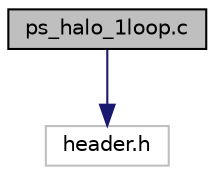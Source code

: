 digraph "ps_halo_1loop.c"
{
 // LATEX_PDF_SIZE
  edge [fontname="Helvetica",fontsize="10",labelfontname="Helvetica",labelfontsize="10"];
  node [fontname="Helvetica",fontsize="10",shape=record];
  Node1 [label="ps_halo_1loop.c",height=0.2,width=0.4,color="black", fillcolor="grey75", style="filled", fontcolor="black",tooltip="Documented real-space, direct integration computation of 1loop contributions of the halo/galaxy power..."];
  Node1 -> Node2 [color="midnightblue",fontsize="10",style="solid",fontname="Helvetica"];
  Node2 [label="header.h",height=0.2,width=0.4,color="grey75", fillcolor="white", style="filled",tooltip=" "];
}
